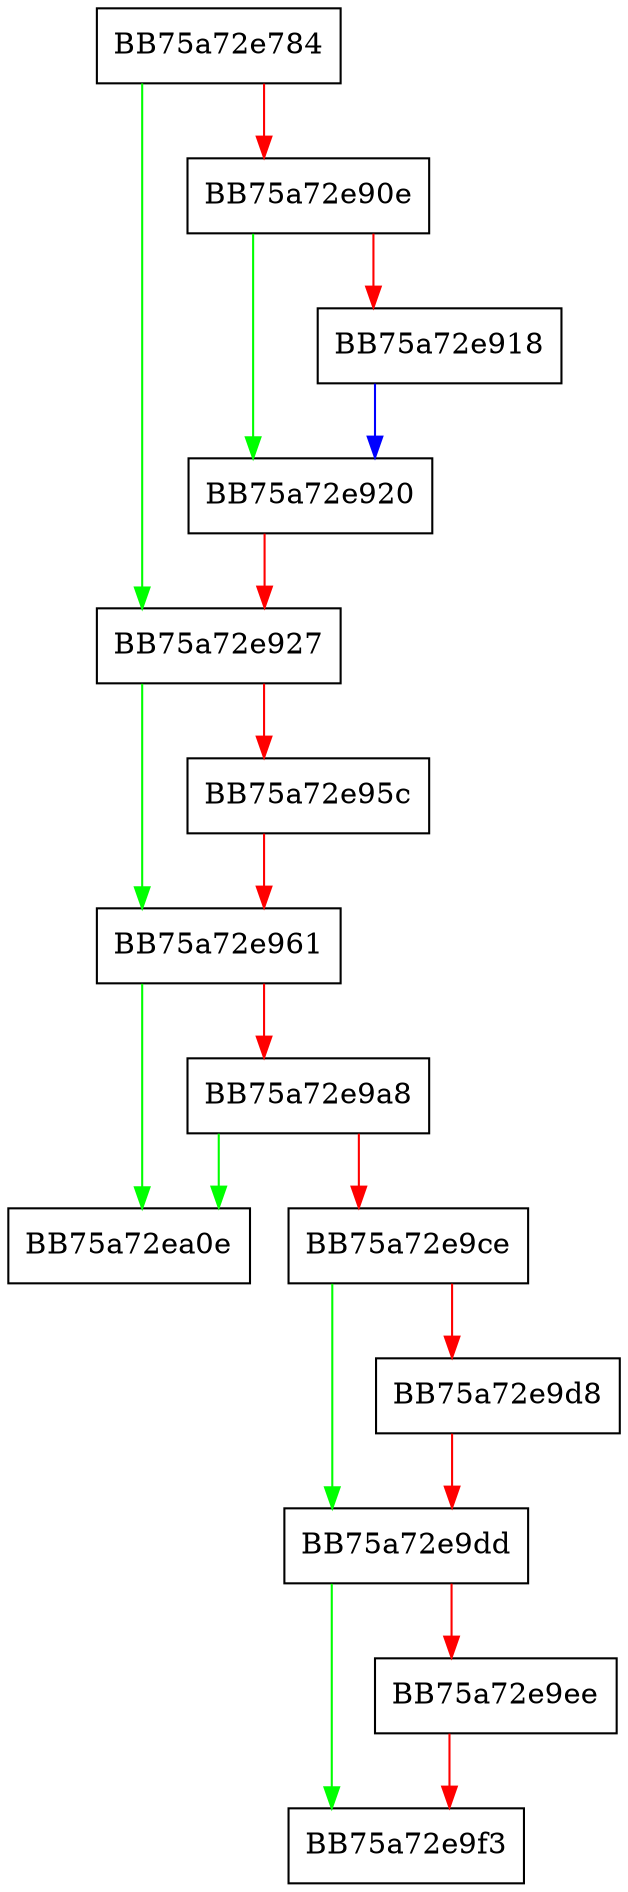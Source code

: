 digraph CSMSContext {
  node [shape="box"];
  graph [splines=ortho];
  BB75a72e784 -> BB75a72e927 [color="green"];
  BB75a72e784 -> BB75a72e90e [color="red"];
  BB75a72e90e -> BB75a72e920 [color="green"];
  BB75a72e90e -> BB75a72e918 [color="red"];
  BB75a72e918 -> BB75a72e920 [color="blue"];
  BB75a72e920 -> BB75a72e927 [color="red"];
  BB75a72e927 -> BB75a72e961 [color="green"];
  BB75a72e927 -> BB75a72e95c [color="red"];
  BB75a72e95c -> BB75a72e961 [color="red"];
  BB75a72e961 -> BB75a72ea0e [color="green"];
  BB75a72e961 -> BB75a72e9a8 [color="red"];
  BB75a72e9a8 -> BB75a72ea0e [color="green"];
  BB75a72e9a8 -> BB75a72e9ce [color="red"];
  BB75a72e9ce -> BB75a72e9dd [color="green"];
  BB75a72e9ce -> BB75a72e9d8 [color="red"];
  BB75a72e9d8 -> BB75a72e9dd [color="red"];
  BB75a72e9dd -> BB75a72e9f3 [color="green"];
  BB75a72e9dd -> BB75a72e9ee [color="red"];
  BB75a72e9ee -> BB75a72e9f3 [color="red"];
}